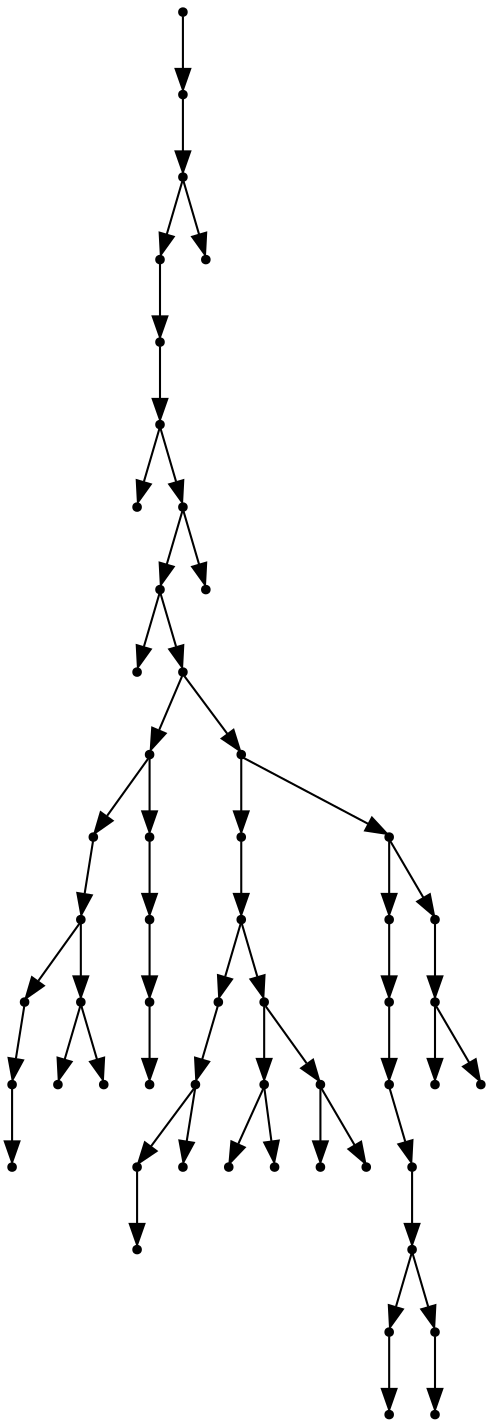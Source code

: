 digraph {
  54 [shape=point];
  53 [shape=point];
  52 [shape=point];
  50 [shape=point];
  49 [shape=point];
  48 [shape=point];
  0 [shape=point];
  47 [shape=point];
  45 [shape=point];
  1 [shape=point];
  44 [shape=point];
  14 [shape=point];
  9 [shape=point];
  8 [shape=point];
  4 [shape=point];
  3 [shape=point];
  2 [shape=point];
  7 [shape=point];
  5 [shape=point];
  6 [shape=point];
  13 [shape=point];
  12 [shape=point];
  11 [shape=point];
  10 [shape=point];
  43 [shape=point];
  28 [shape=point];
  27 [shape=point];
  19 [shape=point];
  18 [shape=point];
  16 [shape=point];
  15 [shape=point];
  17 [shape=point];
  26 [shape=point];
  22 [shape=point];
  20 [shape=point];
  21 [shape=point];
  25 [shape=point];
  23 [shape=point];
  24 [shape=point];
  42 [shape=point];
  37 [shape=point];
  36 [shape=point];
  35 [shape=point];
  34 [shape=point];
  33 [shape=point];
  30 [shape=point];
  29 [shape=point];
  32 [shape=point];
  31 [shape=point];
  41 [shape=point];
  40 [shape=point];
  38 [shape=point];
  39 [shape=point];
  46 [shape=point];
  51 [shape=point];
54 -> 53;
53 -> 52;
52 -> 50;
50 -> 49;
49 -> 48;
48 -> 0;
48 -> 47;
47 -> 45;
45 -> 1;
45 -> 44;
44 -> 14;
14 -> 9;
9 -> 8;
8 -> 4;
4 -> 3;
3 -> 2;
8 -> 7;
7 -> 5;
7 -> 6;
14 -> 13;
13 -> 12;
12 -> 11;
11 -> 10;
44 -> 43;
43 -> 28;
28 -> 27;
27 -> 19;
19 -> 18;
18 -> 16;
16 -> 15;
18 -> 17;
27 -> 26;
26 -> 22;
22 -> 20;
22 -> 21;
26 -> 25;
25 -> 23;
25 -> 24;
43 -> 42;
42 -> 37;
37 -> 36;
36 -> 35;
35 -> 34;
34 -> 33;
33 -> 30;
30 -> 29;
33 -> 32;
32 -> 31;
42 -> 41;
41 -> 40;
40 -> 38;
40 -> 39;
47 -> 46;
52 -> 51;
}
